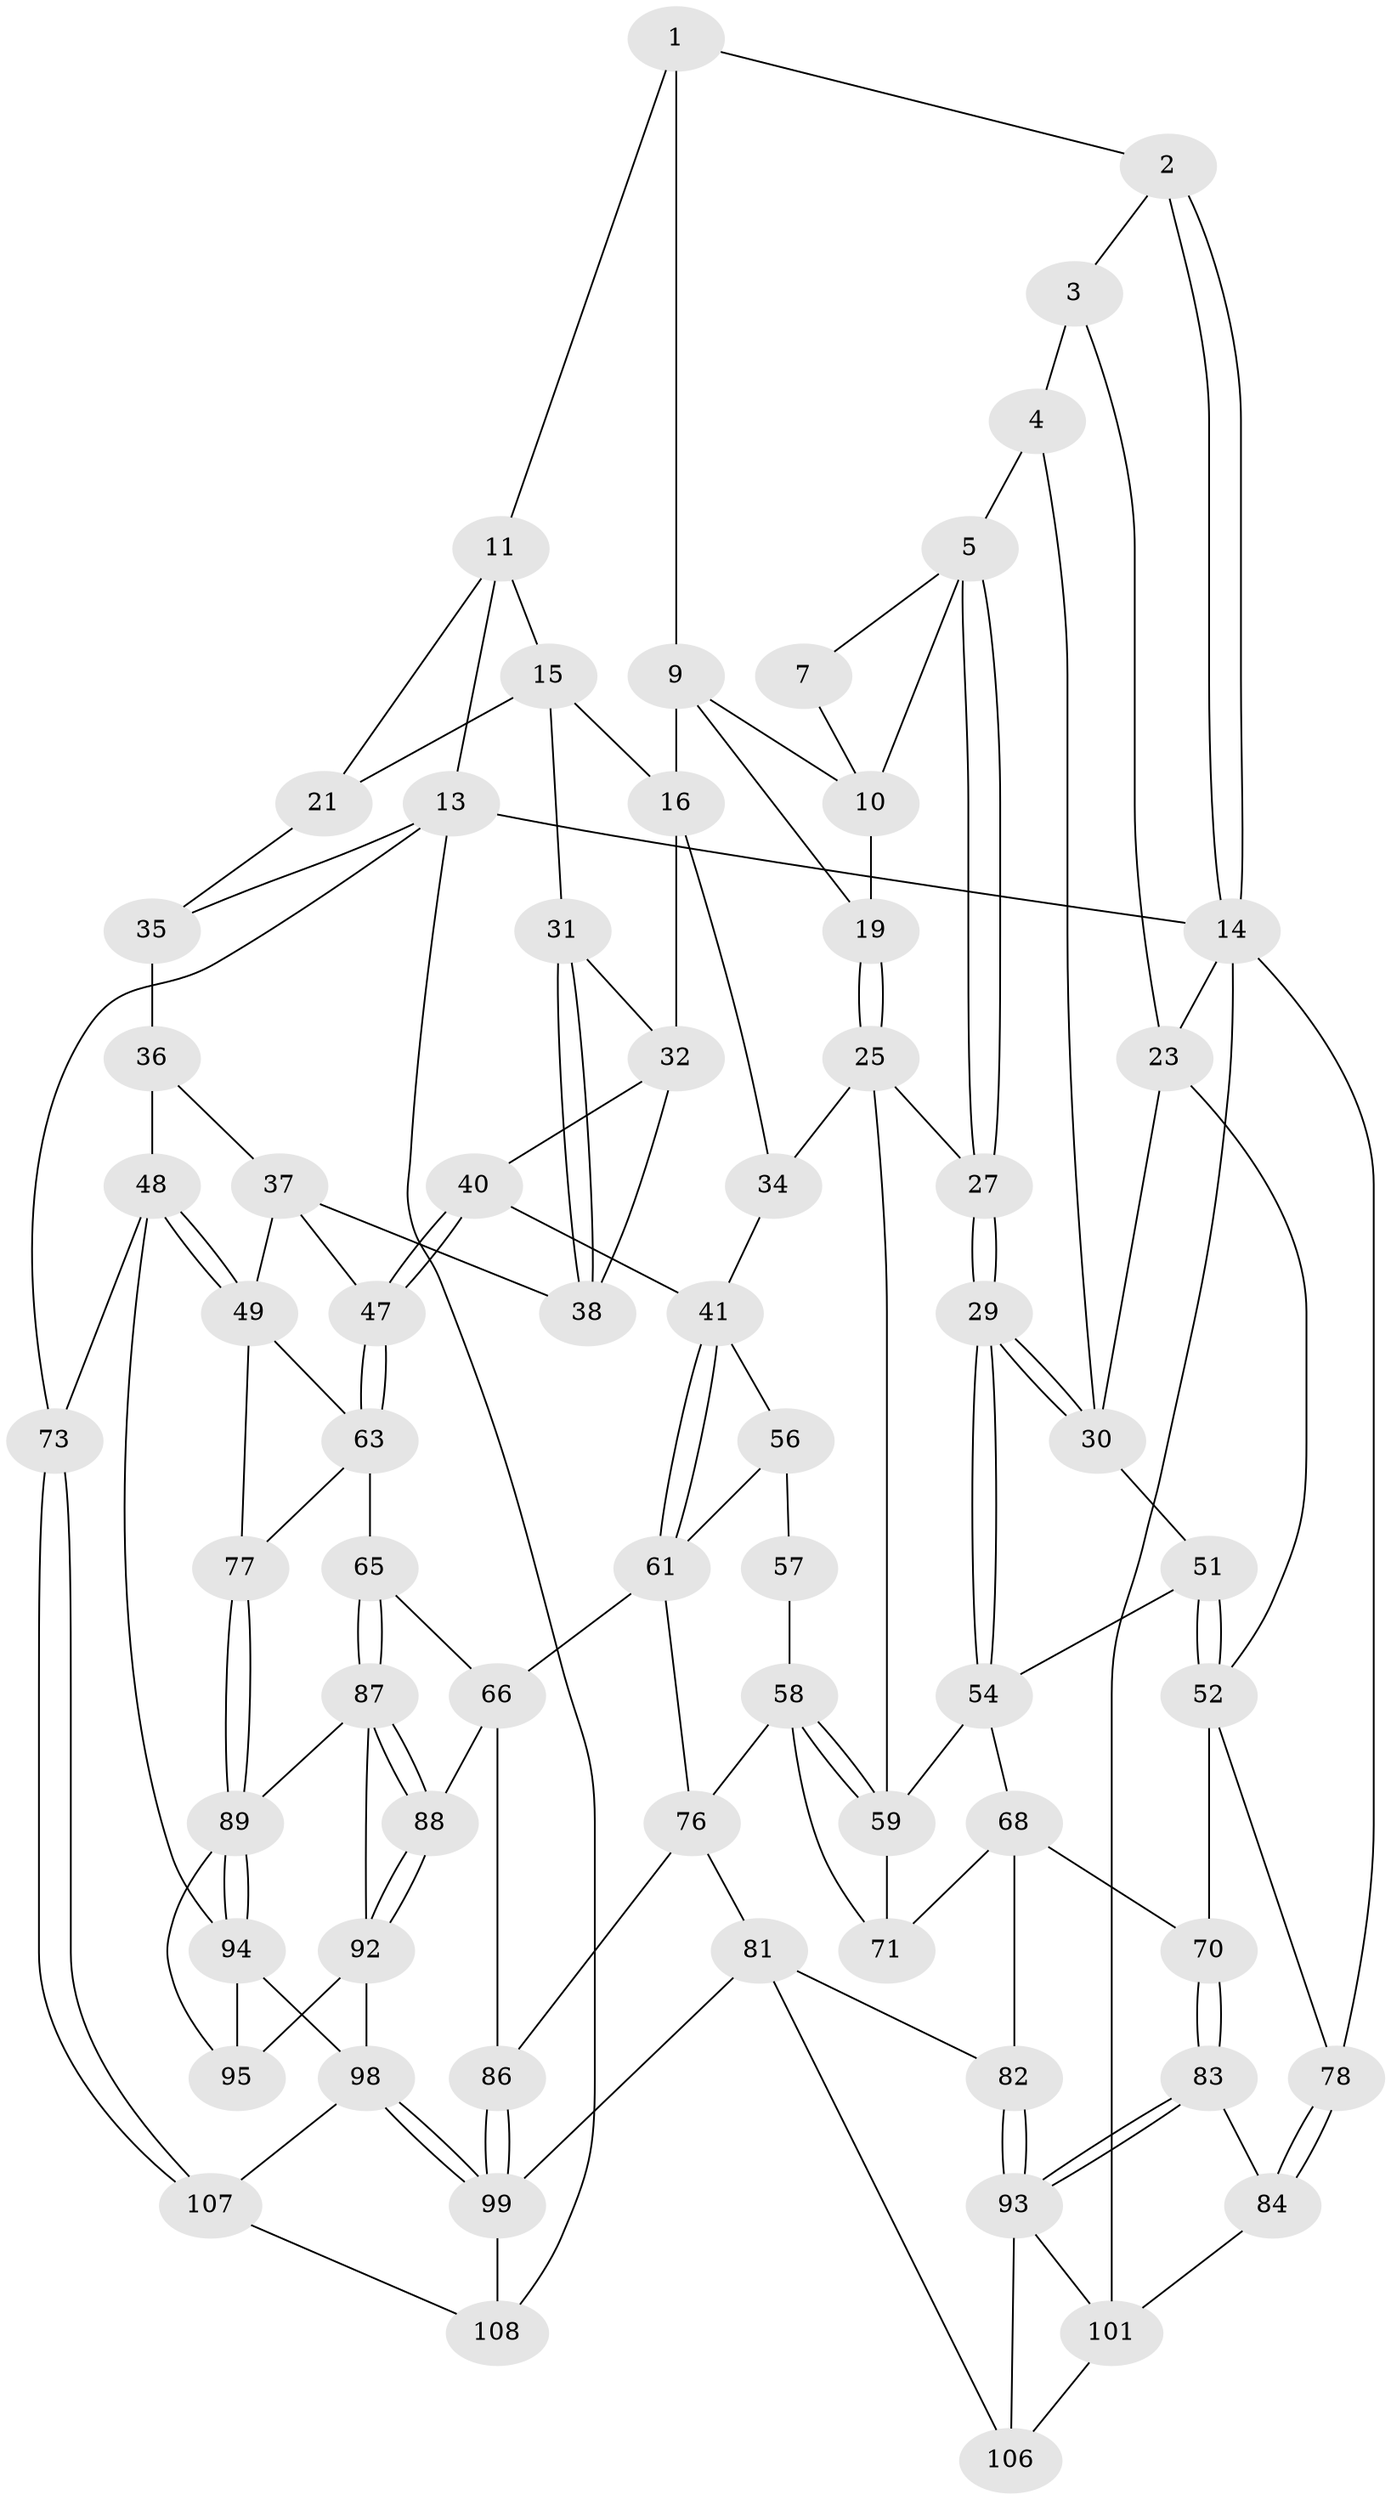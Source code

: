 // Generated by graph-tools (version 1.1) at 2025/52/02/27/25 19:52:42]
// undirected, 68 vertices, 144 edges
graph export_dot {
graph [start="1"]
  node [color=gray90,style=filled];
  1 [pos="+0.394513929022386+0",super="+8"];
  2 [pos="+0.09311275897198908+0"];
  3 [pos="+0.24919814436583168+0.09731153610265117",super="+22"];
  4 [pos="+0.2918497459030234+0.13700685245348204",super="+28"];
  5 [pos="+0.3140990617237899+0.1442237395982507",super="+6"];
  7 [pos="+0.36290538842267467+0.0557104945210289"];
  9 [pos="+0.5205215548246268+0.040301839923682845",super="+17"];
  10 [pos="+0.49232559920346075+0.07441134502316461",super="+18"];
  11 [pos="+0.6468790049824943+0",super="+12"];
  13 [pos="+1+0",super="+72"];
  14 [pos="+0+0",super="+79"];
  15 [pos="+0.6692267265146548+0",super="+20"];
  16 [pos="+0.5964739276112925+0.2060123777687152",super="+33"];
  19 [pos="+0.48355284389762404+0.2505935208124274"];
  21 [pos="+0.8454293088884869+0.19559208503027603"];
  23 [pos="+0.008224043181835273+0.23701605267608436",super="+24"];
  25 [pos="+0.4523553679431559+0.32674250141332944",super="+26"];
  27 [pos="+0.38264680239153914+0.3405417593767431"];
  29 [pos="+0.34068800361310836+0.35919442732066337"];
  30 [pos="+0.2882088810565139+0.3430681110579974",super="+44"];
  31 [pos="+0.7282164803349332+0.19061447042516186"];
  32 [pos="+0.652147520549592+0.23992407353357723",super="+39"];
  34 [pos="+0.5172533247326423+0.35427969484753236"];
  35 [pos="+0.8577957430459926+0.22251404023873833",super="+43"];
  36 [pos="+0.8754535488344501+0.296811883459675",super="+45"];
  37 [pos="+0.8703648600237535+0.3065255587232127",super="+46"];
  38 [pos="+0.7416791188131597+0.31493636075006537"];
  40 [pos="+0.6645864211975933+0.39598404670821324"];
  41 [pos="+0.641810204091953+0.40142851224092885",super="+42"];
  47 [pos="+0.7294637463897723+0.4411679629449955"];
  48 [pos="+1+0.5745433523385933",super="+74"];
  49 [pos="+1+0.5553078924652197",super="+50"];
  51 [pos="+0.13932721321535424+0.45609760131827654"];
  52 [pos="+0.09924452135678319+0.5047539901694877",super="+53"];
  54 [pos="+0.32742863055199667+0.3902453339252323",super="+55"];
  56 [pos="+0.5590098831780717+0.4503685743601504",super="+62"];
  57 [pos="+0.5137885331982696+0.5152781437176595"];
  58 [pos="+0.47213944786961465+0.5318464056244346",super="+75"];
  59 [pos="+0.44572106841934434+0.5034890525450982",super="+60"];
  61 [pos="+0.6236837743950818+0.5937151595659594",super="+67"];
  63 [pos="+0.7581964521702779+0.5125330364544932",super="+64"];
  65 [pos="+0.7123829889888306+0.6043831530320798"];
  66 [pos="+0.645010187358516+0.6034066843417831",super="+85"];
  68 [pos="+0.25837284475933653+0.595676552566067",super="+69"];
  70 [pos="+0.13742036657648204+0.6018559237735386"];
  71 [pos="+0.35143144547674454+0.5404918380932356"];
  73 [pos="+1+1"];
  76 [pos="+0.4662498825058764+0.6903830607992743",super="+80"];
  77 [pos="+0.8461006872007012+0.6611787316529399"];
  78 [pos="+0+0.6872953136578928"];
  81 [pos="+0.3413964094928367+0.7522006497010978",super="+104"];
  82 [pos="+0.30489182068247456+0.7514970887332485"];
  83 [pos="+0.041266796951672784+0.6840463158088342"];
  84 [pos="+0.01395825809510251+0.7012155338246938"];
  86 [pos="+0.49426412507581974+0.7567806592614057"];
  87 [pos="+0.712382348689478+0.6545759169713293",super="+91"];
  88 [pos="+0.6351566123878483+0.7563023842088404"];
  89 [pos="+0.8398048286309721+0.710754225753758",super="+90"];
  92 [pos="+0.6709178876553582+0.7815225668434984",super="+96"];
  93 [pos="+0.3005559683647671+0.7556971920151395",super="+100"];
  94 [pos="+0.9023811874098899+0.8354646749699044",super="+97"];
  95 [pos="+0.7448163097635015+0.8000208987088029"];
  98 [pos="+0.6655414710950196+0.8901594255247506",super="+105"];
  99 [pos="+0.5808863817720591+1",super="+103"];
  101 [pos="+0.08934599616634661+0.7832832700822553",super="+102"];
  106 [pos="+0.09002323431584153+1"];
  107 [pos="+0.8591504286980047+0.8969191508746562"];
  108 [pos="+0.7702654382344023+1"];
  1 -- 2;
  1 -- 11;
  1 -- 9;
  2 -- 3;
  2 -- 14;
  2 -- 14;
  3 -- 4 [weight=2];
  3 -- 23;
  4 -- 5;
  4 -- 30;
  5 -- 27;
  5 -- 27;
  5 -- 7;
  5 -- 10;
  7 -- 10;
  9 -- 10;
  9 -- 16;
  9 -- 19;
  10 -- 19;
  11 -- 15;
  11 -- 13;
  11 -- 21;
  13 -- 14 [weight=2];
  13 -- 35;
  13 -- 73;
  13 -- 108;
  14 -- 23;
  14 -- 78;
  14 -- 101;
  15 -- 16;
  15 -- 31;
  15 -- 21;
  16 -- 32;
  16 -- 34;
  19 -- 25;
  19 -- 25;
  21 -- 35;
  23 -- 30;
  23 -- 52;
  25 -- 34;
  25 -- 27;
  25 -- 59;
  27 -- 29;
  27 -- 29;
  29 -- 30;
  29 -- 30;
  29 -- 54;
  29 -- 54;
  30 -- 51;
  31 -- 32;
  31 -- 38;
  31 -- 38;
  32 -- 40;
  32 -- 38;
  34 -- 41;
  35 -- 36 [weight=2];
  36 -- 37;
  36 -- 48;
  37 -- 38;
  37 -- 49;
  37 -- 47;
  40 -- 41;
  40 -- 47;
  40 -- 47;
  41 -- 61;
  41 -- 61;
  41 -- 56;
  47 -- 63;
  47 -- 63;
  48 -- 49;
  48 -- 49;
  48 -- 73;
  48 -- 94;
  49 -- 77;
  49 -- 63;
  51 -- 52;
  51 -- 52;
  51 -- 54;
  52 -- 70;
  52 -- 78;
  54 -- 68;
  54 -- 59;
  56 -- 57 [weight=2];
  56 -- 61;
  57 -- 58;
  58 -- 59;
  58 -- 59;
  58 -- 76;
  58 -- 71;
  59 -- 71;
  61 -- 66;
  61 -- 76;
  63 -- 65;
  63 -- 77;
  65 -- 66;
  65 -- 87;
  65 -- 87;
  66 -- 88;
  66 -- 86;
  68 -- 71;
  68 -- 82;
  68 -- 70;
  70 -- 83;
  70 -- 83;
  73 -- 107;
  73 -- 107;
  76 -- 81;
  76 -- 86;
  77 -- 89;
  77 -- 89;
  78 -- 84;
  78 -- 84;
  81 -- 82;
  81 -- 106;
  81 -- 99;
  82 -- 93;
  82 -- 93;
  83 -- 84;
  83 -- 93;
  83 -- 93;
  84 -- 101;
  86 -- 99;
  86 -- 99;
  87 -- 88;
  87 -- 88;
  87 -- 89;
  87 -- 92;
  88 -- 92;
  88 -- 92;
  89 -- 94;
  89 -- 94;
  89 -- 95;
  92 -- 98;
  92 -- 95;
  93 -- 106;
  93 -- 101;
  94 -- 98;
  94 -- 95;
  98 -- 99;
  98 -- 99;
  98 -- 107;
  99 -- 108;
  101 -- 106;
  107 -- 108;
}
